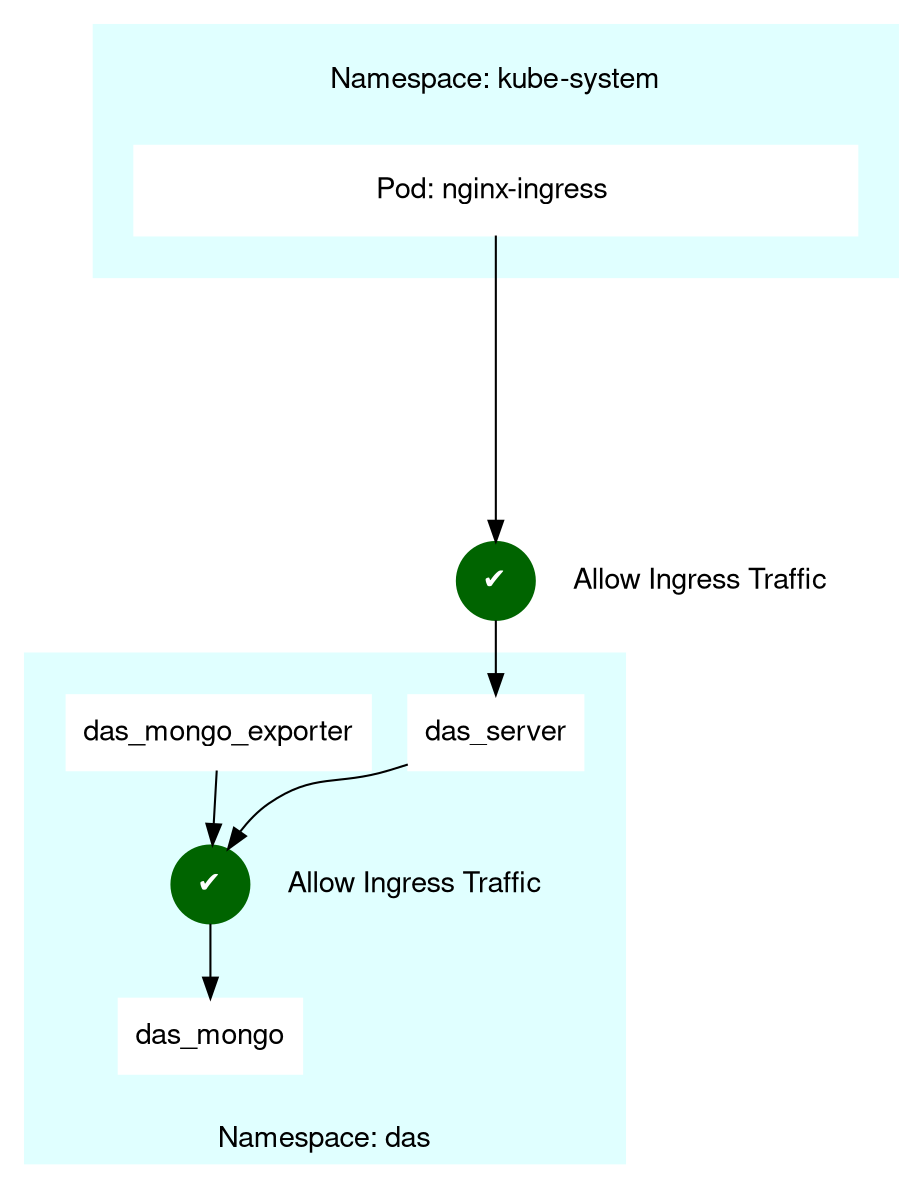 digraph G {

	fontname="Helvetica,Arial,sans-serif"
	node [fontname="Helvetica,Arial,sans-serif"]
	edge [fontname="Helvetica,Arial,sans-serif"]
    node [shape=box, style=filled, color=white]

	subgraph cluster_0 {
		style=filled;
		color=lightcyan;
		node [style=filled, color=white, shape=box];
		nginx_ingress [label="    Pod: nginx-ingress     ", margin="1.4,0.2"]
		label = " \nNamespace: kube-system";
		labeljust="c"
		margin=20;
	}

	subgraph cluster_1 {
	    style=filled;
		color=lightcyan;
		node [style=filled, shape=box];
		label = "Namespace: das";
		labelloc=b;
		labeljust="c"
		margin=20;
		
        das_server[label="das_server", labeljust="c"]
		das_mongo[label="das_mongo", labeljust="c"]
		das_mongo_exporter[label="das_mongo_exporter", labeljust="c"]
		
		subgraph cluster_5 {
			label=""
			allow_label1[color=lightcyan, margin=0, label="Allow Ingress Traffic"]
			tick1[shape=circle, style=filled, color=darkgreen, fontcolor=white label=<&#10004;>]
		}

	}
	subgraph cluster_4 {
		color=white
		allow_label[color=white, margin=0, label="Allow Ingress Traffic"]
		tick[shape=circle, style=filled, color=darkgreen, fontcolor=white label=<&#10004;>]
	}
	
	
	nginx_ingress -> tick[minlen=4]

	tick -> das_server
	das_server -> tick1
	das_mongo_exporter -> tick1
	tick1 -> das_mongo

}
